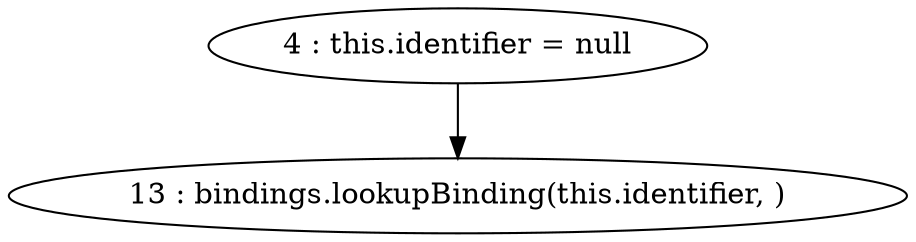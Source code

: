 digraph G {
"4 : this.identifier = null"
"4 : this.identifier = null" -> "13 : bindings.lookupBinding(this.identifier, )"
"13 : bindings.lookupBinding(this.identifier, )"
}